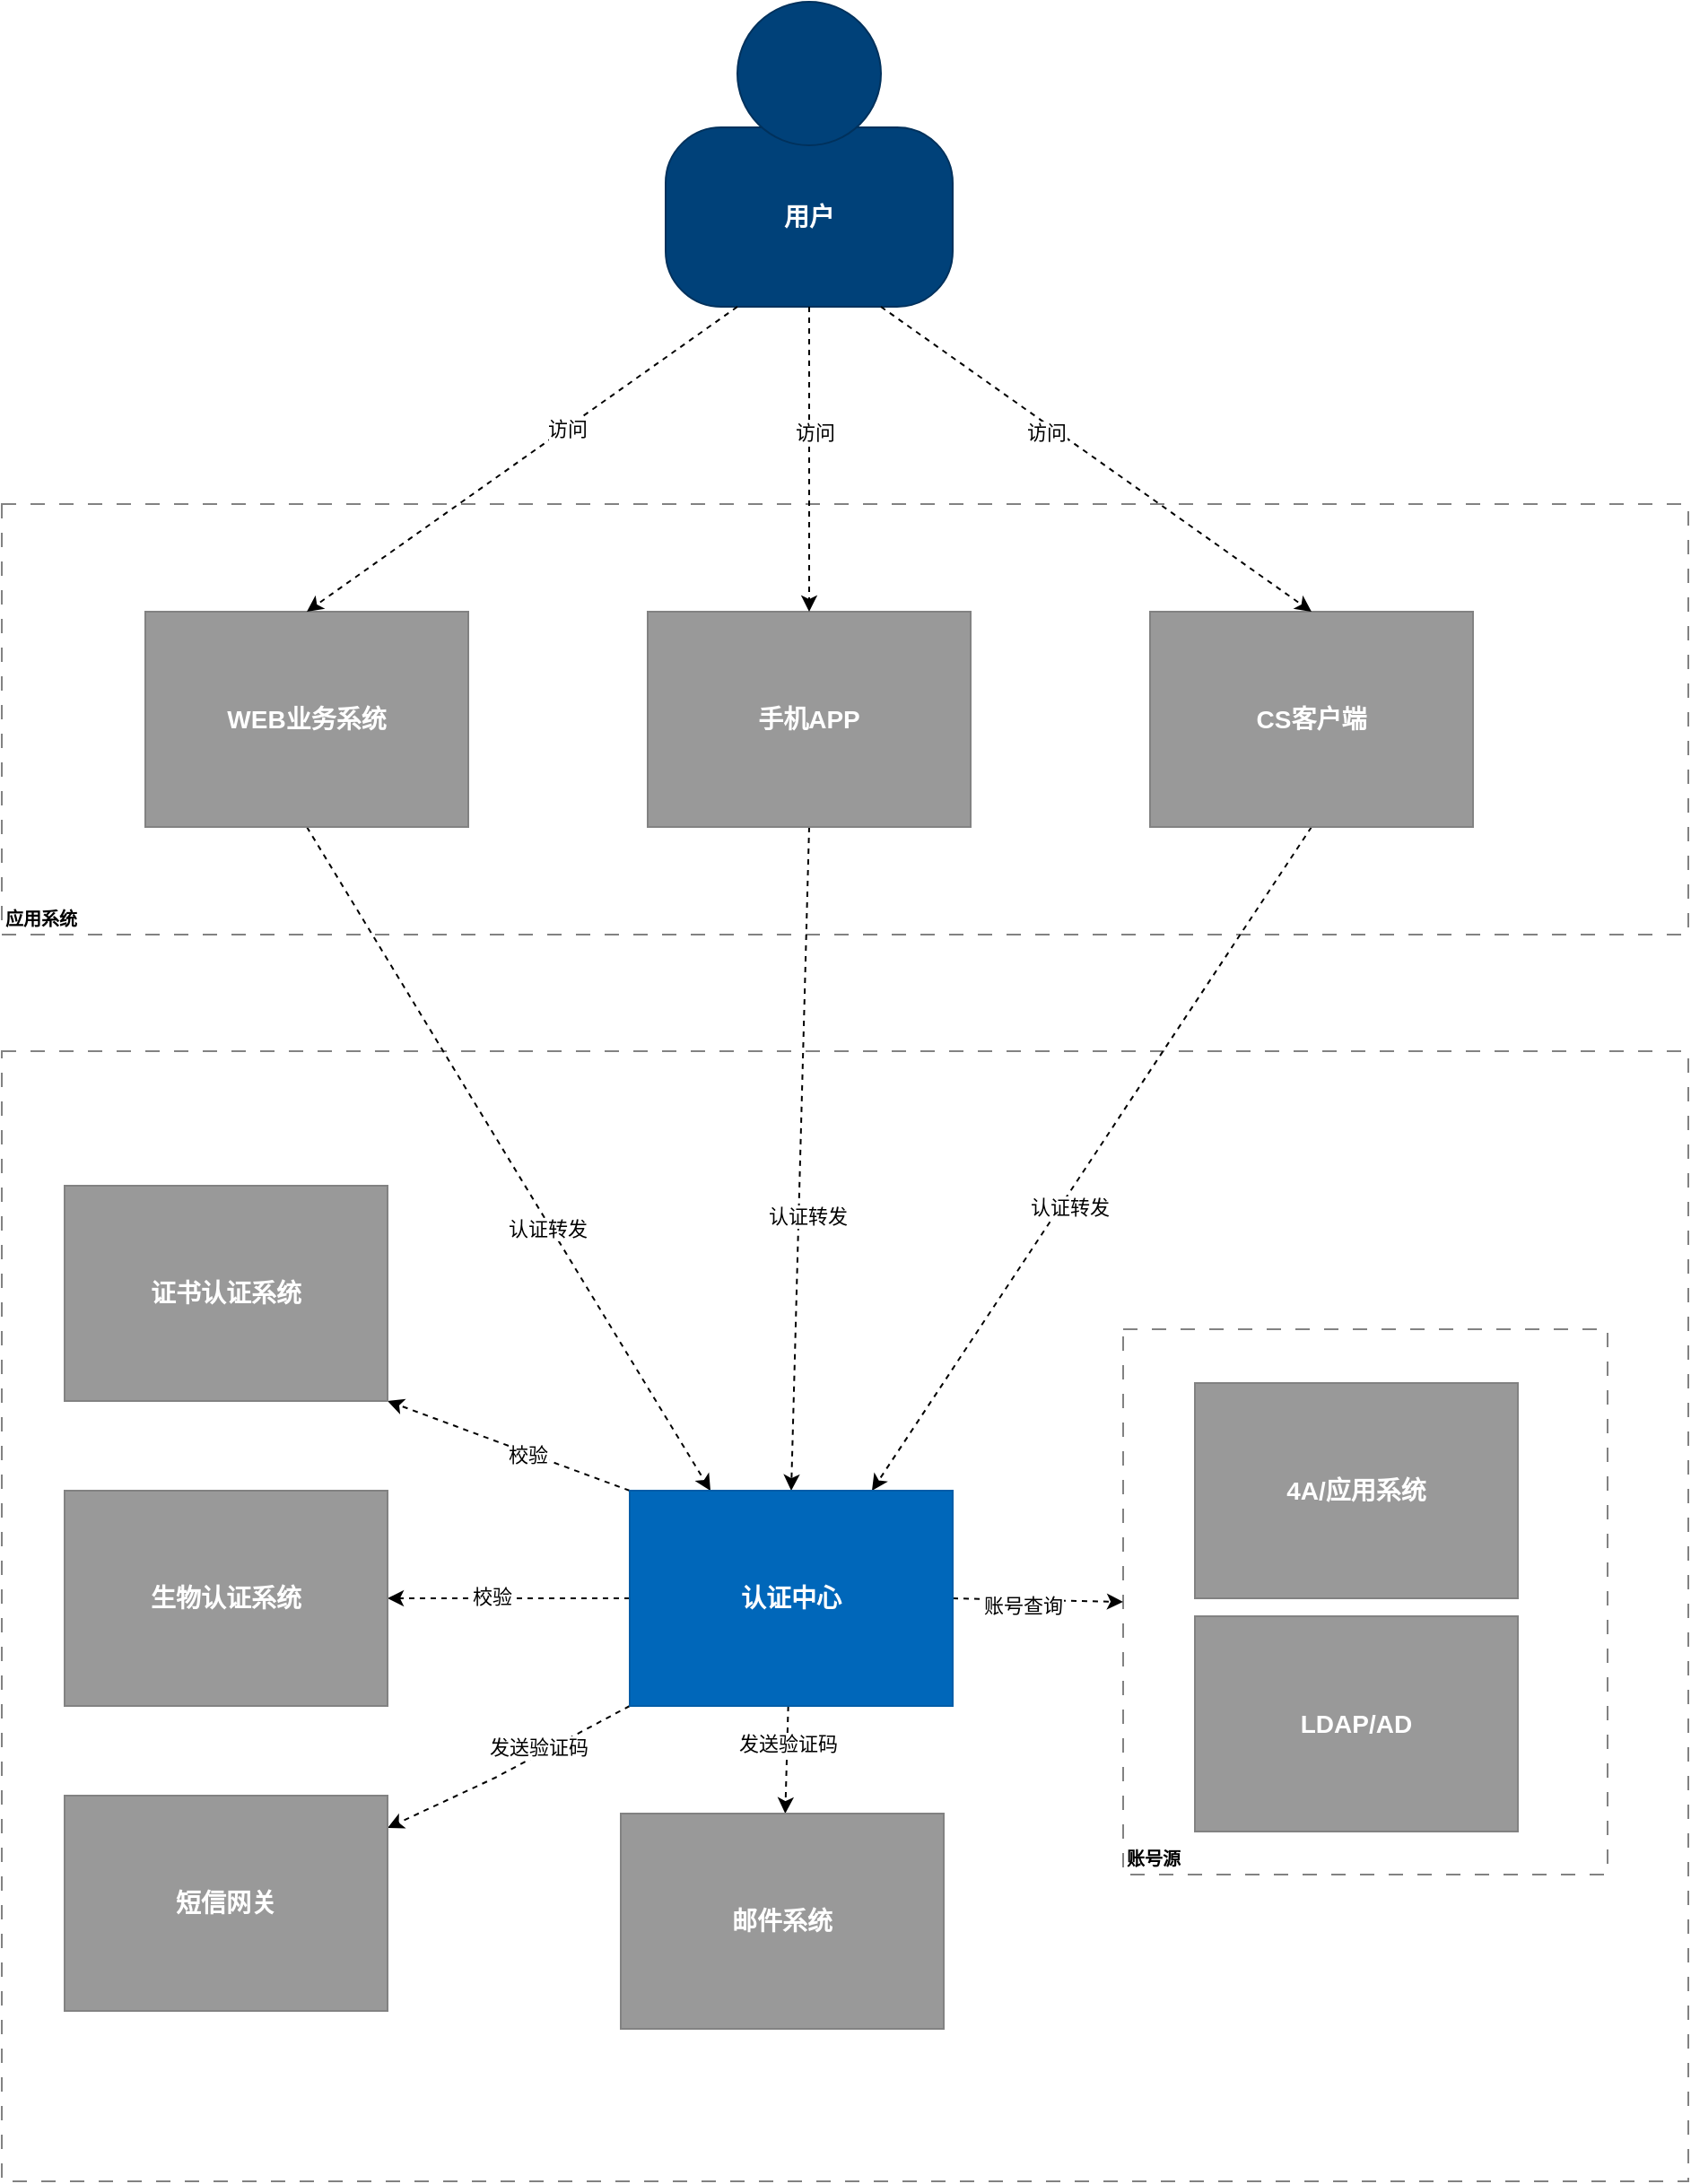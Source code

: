 <mxfile version="13.6.9" type="github">
  <diagram name="Page-1" id="9f46799a-70d6-7492-0946-bef42562c5a5">
    <mxGraphModel dx="1673" dy="1745" grid="1" gridSize="10" guides="1" tooltips="1" connect="1" arrows="1" fold="1" page="1" pageScale="1" pageWidth="1100" pageHeight="850" background="#ffffff" math="0" shadow="0">
      <root>
        <mxCell id="0" />
        <mxCell id="1" parent="0" />
        <object label="" placeholders="1" name="Software System Name" id="ozthSqmPlwRFiOnR1lLT-12">
          <mxCell style="rounded=0;whiteSpace=wrap;html=1;strokeColor=#828282;fillColor=none;fontColor=#000000;align=left;labelPosition=center;verticalLabelPosition=middle;verticalAlign=bottom;dashed=1;strokeWidth=1;perimeterSpacing=0;spacing=2;spacingTop=0;fontSize=10;dashPattern=8 8;" parent="1" vertex="1">
            <mxGeometry x="10" y="-205" width="940" height="630" as="geometry" />
          </mxCell>
        </object>
        <object label="&lt;b&gt;账号源&lt;/b&gt;" placeholders="1" name="Software System Name" id="6W91TLGm9ux0VphlkoNZ-4">
          <mxCell style="rounded=0;whiteSpace=wrap;html=1;strokeColor=#828282;fillColor=none;fontColor=#000000;align=left;labelPosition=center;verticalLabelPosition=middle;verticalAlign=bottom;dashed=1;strokeWidth=1;perimeterSpacing=0;spacing=2;spacingTop=0;fontSize=10;dashPattern=8 8;" vertex="1" parent="1">
            <mxGeometry x="635" y="-50" width="270" height="304" as="geometry" />
          </mxCell>
        </object>
        <object label="&lt;b&gt;应用系统&lt;/b&gt;" placeholders="1" name="Software System Name" id="ozthSqmPlwRFiOnR1lLT-11">
          <mxCell style="rounded=0;whiteSpace=wrap;html=1;strokeColor=#828282;fillColor=none;fontColor=#000000;align=left;labelPosition=center;verticalLabelPosition=middle;verticalAlign=bottom;dashed=1;strokeWidth=1;perimeterSpacing=0;spacing=2;spacingTop=0;fontSize=10;dashPattern=8 8;" parent="1" vertex="1">
            <mxGeometry x="10" y="-510" width="940" height="240" as="geometry" />
          </mxCell>
        </object>
        <object label="" placeholders="1" instruction="edit data of the lower shape within the group" id="ozthSqmPlwRFiOnR1lLT-1">
          <mxCell style="group;resizable=0;" parent="1" vertex="1" connectable="0">
            <mxGeometry x="380" y="-790" width="160" height="170" as="geometry" />
          </mxCell>
        </object>
        <object label="&lt;div style=&quot;color: rgb(255 , 255 , 255) ; white-space: normal&quot;&gt;&lt;span style=&quot;font-size: 14px&quot;&gt;&lt;b&gt;用户&lt;/b&gt;&lt;/span&gt;&lt;/div&gt;" name="Actor Name" description="Description" placeholders="1" id="ozthSqmPlwRFiOnR1lLT-2">
          <mxCell style="rounded=1;whiteSpace=wrap;html=1;strokeColor=#00315C;fillColor=#004179;fontColor=#000000;arcSize=31;" parent="ozthSqmPlwRFiOnR1lLT-1" vertex="1">
            <mxGeometry y="70" width="160" height="100" as="geometry" />
          </mxCell>
        </object>
        <mxCell id="ozthSqmPlwRFiOnR1lLT-3" value="" style="ellipse;whiteSpace=wrap;html=1;aspect=fixed;strokeColor=#00315C;fillColor=#004179;fontColor=#000000;" parent="ozthSqmPlwRFiOnR1lLT-1" vertex="1">
          <mxGeometry x="40" width="80" height="80" as="geometry" />
        </mxCell>
        <mxCell id="ozthSqmPlwRFiOnR1lLT-39" style="edgeStyle=none;rounded=0;orthogonalLoop=1;jettySize=auto;html=1;exitX=0.5;exitY=1;exitDx=0;exitDy=0;entryX=0.5;entryY=0;entryDx=0;entryDy=0;dashed=1;" parent="1" source="ozthSqmPlwRFiOnR1lLT-6" target="ozthSqmPlwRFiOnR1lLT-14" edge="1">
          <mxGeometry relative="1" as="geometry" />
        </mxCell>
        <mxCell id="6W91TLGm9ux0VphlkoNZ-2" value="认证转发" style="edgeLabel;html=1;align=center;verticalAlign=middle;resizable=0;points=[];" vertex="1" connectable="0" parent="ozthSqmPlwRFiOnR1lLT-39">
          <mxGeometry x="0.169" y="5" relative="1" as="geometry">
            <mxPoint as="offset" />
          </mxGeometry>
        </mxCell>
        <object label="&lt;span style=&quot;font-size: 14px&quot;&gt;&lt;b&gt;手机APP&lt;/b&gt;&lt;/span&gt;" placeholders="1" name="External System Name" description="Description of Software System" id="ozthSqmPlwRFiOnR1lLT-6">
          <mxCell style="rounded=0;whiteSpace=wrap;html=1;fillColor=#999999;fontColor=#FFFFFF;strokeColor=#828282;resizable=0;" parent="1" vertex="1">
            <mxGeometry x="370" y="-450" width="180" height="120" as="geometry" />
          </mxCell>
        </object>
        <mxCell id="ozthSqmPlwRFiOnR1lLT-40" style="edgeStyle=none;rounded=0;orthogonalLoop=1;jettySize=auto;html=1;exitX=0.5;exitY=1;exitDx=0;exitDy=0;dashed=1;entryX=0.75;entryY=0;entryDx=0;entryDy=0;" parent="1" source="ozthSqmPlwRFiOnR1lLT-9" target="ozthSqmPlwRFiOnR1lLT-14" edge="1">
          <mxGeometry relative="1" as="geometry">
            <mxPoint x="450" y="-80" as="targetPoint" />
          </mxGeometry>
        </mxCell>
        <mxCell id="6W91TLGm9ux0VphlkoNZ-3" value="认证转发" style="edgeLabel;html=1;align=center;verticalAlign=middle;resizable=0;points=[];" vertex="1" connectable="0" parent="ozthSqmPlwRFiOnR1lLT-40">
          <mxGeometry x="0.128" y="4" relative="1" as="geometry">
            <mxPoint y="1" as="offset" />
          </mxGeometry>
        </mxCell>
        <object label="&lt;div&gt;&lt;span style=&quot;font-size: 14px&quot;&gt;&lt;b&gt;CS客户端&lt;/b&gt;&lt;/span&gt;&lt;/div&gt;" placeholders="1" name="External System Name" description="Description of Software System" id="ozthSqmPlwRFiOnR1lLT-9">
          <mxCell style="rounded=0;whiteSpace=wrap;html=1;fillColor=#999999;fontColor=#FFFFFF;strokeColor=#828282;resizable=0;" parent="1" vertex="1">
            <mxGeometry x="650" y="-450" width="180" height="120" as="geometry" />
          </mxCell>
        </object>
        <mxCell id="ozthSqmPlwRFiOnR1lLT-38" style="rounded=0;orthogonalLoop=1;jettySize=auto;html=1;exitX=0.5;exitY=1;exitDx=0;exitDy=0;dashed=1;entryX=0.25;entryY=0;entryDx=0;entryDy=0;" parent="1" source="ozthSqmPlwRFiOnR1lLT-7" target="ozthSqmPlwRFiOnR1lLT-14" edge="1">
          <mxGeometry relative="1" as="geometry" />
        </mxCell>
        <mxCell id="6W91TLGm9ux0VphlkoNZ-1" value="认证转发" style="edgeLabel;html=1;align=center;verticalAlign=middle;resizable=0;points=[];" vertex="1" connectable="0" parent="ozthSqmPlwRFiOnR1lLT-38">
          <mxGeometry x="0.204" y="-2" relative="1" as="geometry">
            <mxPoint as="offset" />
          </mxGeometry>
        </mxCell>
        <object label="&lt;div&gt;&lt;span style=&quot;font-size: 14px&quot;&gt;&lt;b&gt;WEB业务系统&lt;/b&gt;&lt;/span&gt;&lt;/div&gt;" placeholders="1" name="External System Name" description="Description of Software System" id="ozthSqmPlwRFiOnR1lLT-7">
          <mxCell style="rounded=0;whiteSpace=wrap;html=1;fillColor=#999999;fontColor=#FFFFFF;strokeColor=#828282;resizable=0;" parent="1" vertex="1">
            <mxGeometry x="90" y="-450" width="180" height="120" as="geometry" />
          </mxCell>
        </object>
        <mxCell id="ozthSqmPlwRFiOnR1lLT-41" style="edgeStyle=none;rounded=0;orthogonalLoop=1;jettySize=auto;html=1;dashed=1;" parent="1" source="ozthSqmPlwRFiOnR1lLT-14" target="ozthSqmPlwRFiOnR1lLT-24" edge="1">
          <mxGeometry relative="1" as="geometry" />
        </mxCell>
        <mxCell id="ozthSqmPlwRFiOnR1lLT-48" value="发送验证码" style="edgeLabel;html=1;align=center;verticalAlign=middle;resizable=0;points=[];" parent="ozthSqmPlwRFiOnR1lLT-41" vertex="1" connectable="0">
          <mxGeometry x="-0.317" relative="1" as="geometry">
            <mxPoint as="offset" />
          </mxGeometry>
        </mxCell>
        <mxCell id="ozthSqmPlwRFiOnR1lLT-42" style="edgeStyle=none;rounded=0;orthogonalLoop=1;jettySize=auto;html=1;exitX=1;exitY=0.5;exitDx=0;exitDy=0;dashed=1;comic=0;entryX=0;entryY=0.5;entryDx=0;entryDy=0;" parent="1" source="ozthSqmPlwRFiOnR1lLT-14" target="6W91TLGm9ux0VphlkoNZ-4" edge="1">
          <mxGeometry relative="1" as="geometry" />
        </mxCell>
        <mxCell id="ozthSqmPlwRFiOnR1lLT-43" value="账号查询" style="edgeLabel;html=1;align=center;verticalAlign=middle;resizable=0;points=[];" parent="ozthSqmPlwRFiOnR1lLT-42" vertex="1" connectable="0">
          <mxGeometry x="-0.176" y="-3" relative="1" as="geometry">
            <mxPoint as="offset" />
          </mxGeometry>
        </mxCell>
        <mxCell id="ozthSqmPlwRFiOnR1lLT-44" style="edgeStyle=none;rounded=0;orthogonalLoop=1;jettySize=auto;html=1;exitX=0;exitY=0.5;exitDx=0;exitDy=0;dashed=1;endArrow=classic;endFill=1;" parent="1" source="ozthSqmPlwRFiOnR1lLT-14" target="ozthSqmPlwRFiOnR1lLT-31" edge="1">
          <mxGeometry relative="1" as="geometry">
            <Array as="points" />
          </mxGeometry>
        </mxCell>
        <mxCell id="ozthSqmPlwRFiOnR1lLT-49" value="校验" style="edgeLabel;html=1;align=center;verticalAlign=middle;resizable=0;points=[];" parent="ozthSqmPlwRFiOnR1lLT-44" vertex="1" connectable="0">
          <mxGeometry x="0.143" y="-1" relative="1" as="geometry">
            <mxPoint as="offset" />
          </mxGeometry>
        </mxCell>
        <mxCell id="ozthSqmPlwRFiOnR1lLT-46" style="edgeStyle=none;rounded=0;orthogonalLoop=1;jettySize=auto;html=1;exitX=0;exitY=1;exitDx=0;exitDy=0;dashed=1;" parent="1" source="ozthSqmPlwRFiOnR1lLT-14" target="ozthSqmPlwRFiOnR1lLT-25" edge="1">
          <mxGeometry relative="1" as="geometry">
            <Array as="points">
              <mxPoint x="285" y="200" />
            </Array>
          </mxGeometry>
        </mxCell>
        <mxCell id="ozthSqmPlwRFiOnR1lLT-47" value="发送验证码" style="edgeLabel;html=1;align=center;verticalAlign=middle;resizable=0;points=[];" parent="ozthSqmPlwRFiOnR1lLT-46" vertex="1" connectable="0">
          <mxGeometry x="0.015" y="-19" relative="1" as="geometry">
            <mxPoint x="25" y="4" as="offset" />
          </mxGeometry>
        </mxCell>
        <mxCell id="pjsVTI8Hzno7POjZ78qc-6" style="rounded=0;comic=0;orthogonalLoop=1;jettySize=auto;html=1;exitX=0;exitY=0;exitDx=0;exitDy=0;dashed=1;endArrow=classic;endFill=1;entryX=1;entryY=1;entryDx=0;entryDy=0;" parent="1" source="ozthSqmPlwRFiOnR1lLT-14" target="pjsVTI8Hzno7POjZ78qc-5" edge="1">
          <mxGeometry relative="1" as="geometry" />
        </mxCell>
        <mxCell id="pjsVTI8Hzno7POjZ78qc-7" value="校验" style="edgeLabel;html=1;align=center;verticalAlign=middle;resizable=0;points=[];" parent="pjsVTI8Hzno7POjZ78qc-6" vertex="1" connectable="0">
          <mxGeometry x="-0.136" y="1" relative="1" as="geometry">
            <mxPoint x="1" as="offset" />
          </mxGeometry>
        </mxCell>
        <object label="&lt;div&gt;&lt;span style=&quot;font-size: 14px&quot;&gt;&lt;b&gt;认证中心&lt;/b&gt;&lt;/span&gt;&lt;/div&gt;" placeholders="1" name="Software System Name" description="Description" id="ozthSqmPlwRFiOnR1lLT-14">
          <mxCell style="rounded=0;whiteSpace=wrap;html=1;fillColor=#0067BA;fontColor=#FFFFFF;strokeColor=#005DA8;resizable=0;" parent="1" vertex="1">
            <mxGeometry x="360" y="40" width="180" height="120" as="geometry" />
          </mxCell>
        </object>
        <object label="&lt;span style=&quot;font-size: 14px&quot;&gt;&lt;b&gt;4A/应用系统&lt;/b&gt;&lt;/span&gt;" placeholders="1" name="External System Name" description="Description of Software System" id="ozthSqmPlwRFiOnR1lLT-21">
          <mxCell style="rounded=0;whiteSpace=wrap;html=1;fillColor=#999999;fontColor=#FFFFFF;strokeColor=#828282;resizable=0;" parent="1" vertex="1">
            <mxGeometry x="675" y="-20" width="180" height="120" as="geometry" />
          </mxCell>
        </object>
        <object label="&lt;span style=&quot;font-size: 14px&quot;&gt;&lt;b&gt;邮件系统&lt;/b&gt;&lt;/span&gt;" placeholders="1" name="External System Name" description="Description of Software System" id="ozthSqmPlwRFiOnR1lLT-24">
          <mxCell style="rounded=0;whiteSpace=wrap;html=1;fillColor=#999999;fontColor=#FFFFFF;strokeColor=#828282;resizable=0;" parent="1" vertex="1">
            <mxGeometry x="355" y="220" width="180" height="120" as="geometry" />
          </mxCell>
        </object>
        <object label="&lt;span style=&quot;font-size: 14px&quot;&gt;&lt;b&gt;短信网关&lt;/b&gt;&lt;/span&gt;" placeholders="1" name="External System Name" description="Description of Software System" id="ozthSqmPlwRFiOnR1lLT-25">
          <mxCell style="rounded=0;whiteSpace=wrap;html=1;fillColor=#999999;fontColor=#FFFFFF;strokeColor=#828282;resizable=0;" parent="1" vertex="1">
            <mxGeometry x="45" y="210" width="180" height="120" as="geometry" />
          </mxCell>
        </object>
        <object label="&lt;span style=&quot;font-size: 14px&quot;&gt;&lt;b&gt;生物认证系统&lt;/b&gt;&lt;/span&gt;" placeholders="1" name="External System Name" description="Description of Software System" id="ozthSqmPlwRFiOnR1lLT-31">
          <mxCell style="rounded=0;whiteSpace=wrap;html=1;fillColor=#999999;fontColor=#FFFFFF;strokeColor=#828282;resizable=0;" parent="1" vertex="1">
            <mxGeometry x="45" y="40" width="180" height="120" as="geometry" />
          </mxCell>
        </object>
        <mxCell id="ozthSqmPlwRFiOnR1lLT-50" style="edgeStyle=none;rounded=0;orthogonalLoop=1;jettySize=auto;html=1;exitX=0.75;exitY=1;exitDx=0;exitDy=0;entryX=0.5;entryY=0;entryDx=0;entryDy=0;dashed=1;endArrow=classic;endFill=1;" parent="1" source="ozthSqmPlwRFiOnR1lLT-2" target="ozthSqmPlwRFiOnR1lLT-9" edge="1">
          <mxGeometry relative="1" as="geometry" />
        </mxCell>
        <mxCell id="pjsVTI8Hzno7POjZ78qc-10" value="访问" style="edgeLabel;html=1;align=center;verticalAlign=middle;resizable=0;points=[];" parent="ozthSqmPlwRFiOnR1lLT-50" vertex="1" connectable="0">
          <mxGeometry x="-0.214" y="-4" relative="1" as="geometry">
            <mxPoint as="offset" />
          </mxGeometry>
        </mxCell>
        <mxCell id="ozthSqmPlwRFiOnR1lLT-51" style="edgeStyle=none;rounded=0;orthogonalLoop=1;jettySize=auto;html=1;exitX=0.5;exitY=1;exitDx=0;exitDy=0;entryX=0.5;entryY=0;entryDx=0;entryDy=0;dashed=1;endArrow=classic;endFill=1;" parent="1" source="ozthSqmPlwRFiOnR1lLT-2" target="ozthSqmPlwRFiOnR1lLT-6" edge="1">
          <mxGeometry relative="1" as="geometry" />
        </mxCell>
        <mxCell id="pjsVTI8Hzno7POjZ78qc-9" value="访问" style="edgeLabel;html=1;align=center;verticalAlign=middle;resizable=0;points=[];" parent="ozthSqmPlwRFiOnR1lLT-51" vertex="1" connectable="0">
          <mxGeometry x="-0.176" y="3" relative="1" as="geometry">
            <mxPoint as="offset" />
          </mxGeometry>
        </mxCell>
        <mxCell id="ozthSqmPlwRFiOnR1lLT-52" style="edgeStyle=none;rounded=0;orthogonalLoop=1;jettySize=auto;html=1;exitX=0.25;exitY=1;exitDx=0;exitDy=0;entryX=0.5;entryY=0;entryDx=0;entryDy=0;dashed=1;endArrow=classic;endFill=1;" parent="1" source="ozthSqmPlwRFiOnR1lLT-2" target="ozthSqmPlwRFiOnR1lLT-7" edge="1">
          <mxGeometry relative="1" as="geometry" />
        </mxCell>
        <mxCell id="pjsVTI8Hzno7POjZ78qc-8" value="访问" style="edgeLabel;html=1;align=center;verticalAlign=middle;resizable=0;points=[];" parent="ozthSqmPlwRFiOnR1lLT-52" vertex="1" connectable="0">
          <mxGeometry x="-0.208" relative="1" as="geometry">
            <mxPoint as="offset" />
          </mxGeometry>
        </mxCell>
        <object label="&lt;span style=&quot;font-size: 14px&quot;&gt;&lt;b&gt;证书认证系统&lt;/b&gt;&lt;/span&gt;" placeholders="1" name="External System Name" description="Description of Software System" id="pjsVTI8Hzno7POjZ78qc-5">
          <mxCell style="rounded=0;whiteSpace=wrap;html=1;fillColor=#999999;fontColor=#FFFFFF;strokeColor=#828282;resizable=0;" parent="1" vertex="1">
            <mxGeometry x="45" y="-130" width="180" height="120" as="geometry" />
          </mxCell>
        </object>
        <object label="&lt;span style=&quot;font-size: 14px&quot;&gt;&lt;b&gt;LDAP/AD&lt;/b&gt;&lt;/span&gt;" placeholders="1" name="External System Name" description="Description of Software System" id="6W91TLGm9ux0VphlkoNZ-5">
          <mxCell style="rounded=0;whiteSpace=wrap;html=1;fillColor=#999999;fontColor=#FFFFFF;strokeColor=#828282;resizable=0;" vertex="1" parent="1">
            <mxGeometry x="675" y="110" width="180" height="120" as="geometry" />
          </mxCell>
        </object>
      </root>
    </mxGraphModel>
  </diagram>
</mxfile>
